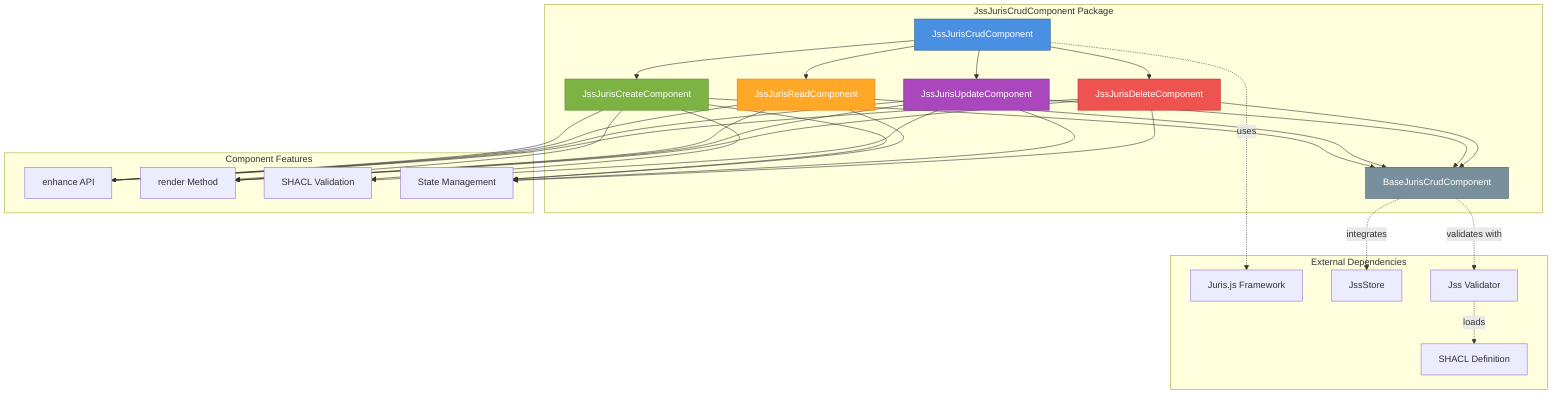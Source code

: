 graph TB
    subgraph "JssJurisCrudComponent Package"
        Main[JssJurisCrudComponent]
        Main --> CreateComp[JssJurisCreateComponent]
        Main --> ReadComp[JssJurisReadComponent]
        Main --> UpdateComp[JssJurisUpdateComponent]
        Main --> DeleteComp[JssJurisDeleteComponent]
        
        CreateComp --> Base[BaseJurisCrudComponent]
        ReadComp --> Base
        UpdateComp --> Base
        DeleteComp --> Base
    end
    
    subgraph "External Dependencies"
        JurisJS[Juris.js Framework]
        JssStore[JssStore]
        Jss[Jss Validator]
        SHACL[SHACL Definition]
    end
    
    subgraph "Component Features"
        Enhance[enhance API]
        Render[render Method]
        Validation[SHACL Validation]
        StateManagement[State Management]
    end
    
    Main -.->|uses| JurisJS
    Base -.->|integrates| JssStore
    Base -.->|validates with| Jss
    Jss -.->|loads| SHACL
    
    CreateComp --> Enhance
    CreateComp --> Render
    CreateComp --> Validation
    CreateComp --> StateManagement
    
    ReadComp --> Enhance
    ReadComp --> Render
    ReadComp --> StateManagement
    
    UpdateComp --> Enhance
    UpdateComp --> Render
    UpdateComp --> Validation
    UpdateComp --> StateManagement
    
    DeleteComp --> Enhance
    DeleteComp --> Render
    DeleteComp --> StateManagement
    
    style Main fill:#4a90e2,stroke:#2e5c8a,color:#fff
    style CreateComp fill:#7cb342,stroke:#558b2f,color:#fff
    style ReadComp fill:#ffa726,stroke:#f57c00,color:#fff
    style UpdateComp fill:#ab47bc,stroke:#7b1fa2,color:#fff
    style DeleteComp fill:#ef5350,stroke:#c62828,color:#fff
    style Base fill:#78909c,stroke:#455a64,color:#fff